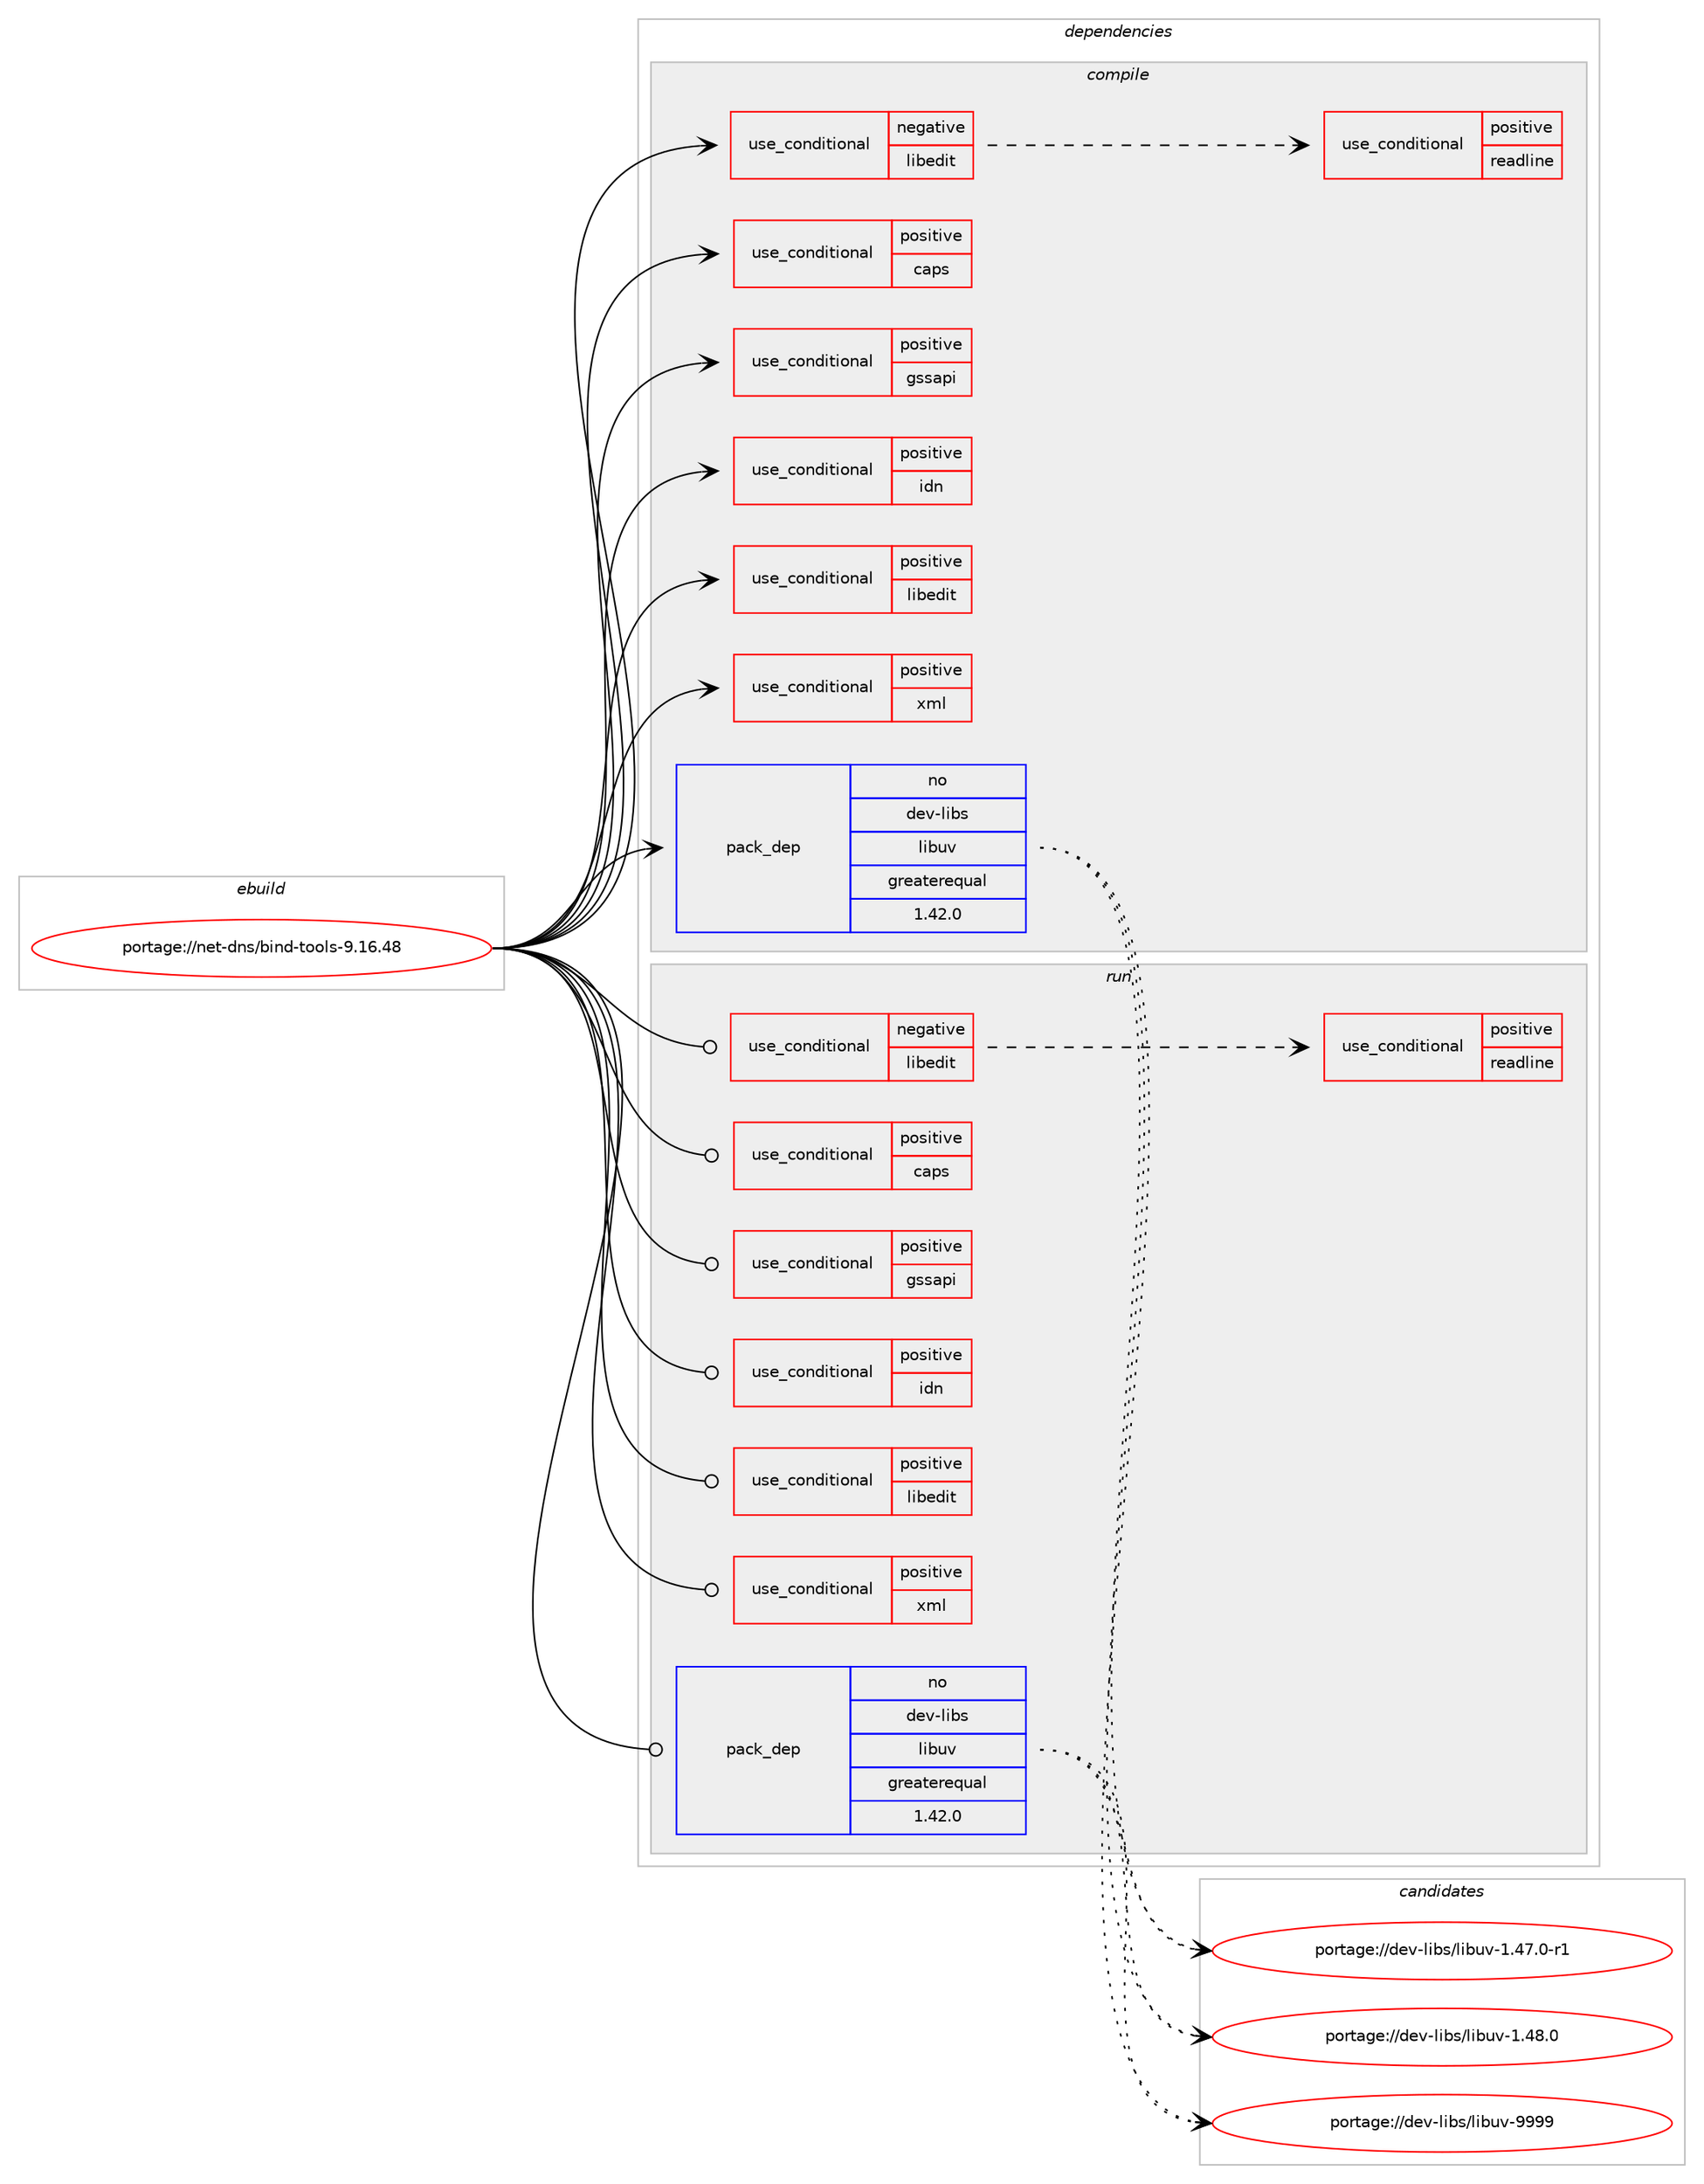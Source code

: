 digraph prolog {

# *************
# Graph options
# *************

newrank=true;
concentrate=true;
compound=true;
graph [rankdir=LR,fontname=Helvetica,fontsize=10,ranksep=1.5];#, ranksep=2.5, nodesep=0.2];
edge  [arrowhead=vee];
node  [fontname=Helvetica,fontsize=10];

# **********
# The ebuild
# **********

subgraph cluster_leftcol {
color=gray;
rank=same;
label=<<i>ebuild</i>>;
id [label="portage://net-dns/bind-tools-9.16.48", color=red, width=4, href="../net-dns/bind-tools-9.16.48.svg"];
}

# ****************
# The dependencies
# ****************

subgraph cluster_midcol {
color=gray;
label=<<i>dependencies</i>>;
subgraph cluster_compile {
fillcolor="#eeeeee";
style=filled;
label=<<i>compile</i>>;
subgraph cond1396 {
dependency1685 [label=<<TABLE BORDER="0" CELLBORDER="1" CELLSPACING="0" CELLPADDING="4"><TR><TD ROWSPAN="3" CELLPADDING="10">use_conditional</TD></TR><TR><TD>negative</TD></TR><TR><TD>libedit</TD></TR></TABLE>>, shape=none, color=red];
subgraph cond1397 {
dependency1686 [label=<<TABLE BORDER="0" CELLBORDER="1" CELLSPACING="0" CELLPADDING="4"><TR><TD ROWSPAN="3" CELLPADDING="10">use_conditional</TD></TR><TR><TD>positive</TD></TR><TR><TD>readline</TD></TR></TABLE>>, shape=none, color=red];
# *** BEGIN UNKNOWN DEPENDENCY TYPE (TODO) ***
# dependency1686 -> package_dependency(portage://net-dns/bind-tools-9.16.48,install,no,sys-libs,readline,none,[,,],any_same_slot,[])
# *** END UNKNOWN DEPENDENCY TYPE (TODO) ***

}
dependency1685:e -> dependency1686:w [weight=20,style="dashed",arrowhead="vee"];
}
id:e -> dependency1685:w [weight=20,style="solid",arrowhead="vee"];
subgraph cond1398 {
dependency1687 [label=<<TABLE BORDER="0" CELLBORDER="1" CELLSPACING="0" CELLPADDING="4"><TR><TD ROWSPAN="3" CELLPADDING="10">use_conditional</TD></TR><TR><TD>positive</TD></TR><TR><TD>caps</TD></TR></TABLE>>, shape=none, color=red];
# *** BEGIN UNKNOWN DEPENDENCY TYPE (TODO) ***
# dependency1687 -> package_dependency(portage://net-dns/bind-tools-9.16.48,install,no,sys-libs,libcap,none,[,,],[],[])
# *** END UNKNOWN DEPENDENCY TYPE (TODO) ***

}
id:e -> dependency1687:w [weight=20,style="solid",arrowhead="vee"];
subgraph cond1399 {
dependency1688 [label=<<TABLE BORDER="0" CELLBORDER="1" CELLSPACING="0" CELLPADDING="4"><TR><TD ROWSPAN="3" CELLPADDING="10">use_conditional</TD></TR><TR><TD>positive</TD></TR><TR><TD>gssapi</TD></TR></TABLE>>, shape=none, color=red];
# *** BEGIN UNKNOWN DEPENDENCY TYPE (TODO) ***
# dependency1688 -> package_dependency(portage://net-dns/bind-tools-9.16.48,install,no,virtual,krb5,none,[,,],[],[])
# *** END UNKNOWN DEPENDENCY TYPE (TODO) ***

}
id:e -> dependency1688:w [weight=20,style="solid",arrowhead="vee"];
subgraph cond1400 {
dependency1689 [label=<<TABLE BORDER="0" CELLBORDER="1" CELLSPACING="0" CELLPADDING="4"><TR><TD ROWSPAN="3" CELLPADDING="10">use_conditional</TD></TR><TR><TD>positive</TD></TR><TR><TD>idn</TD></TR></TABLE>>, shape=none, color=red];
# *** BEGIN UNKNOWN DEPENDENCY TYPE (TODO) ***
# dependency1689 -> package_dependency(portage://net-dns/bind-tools-9.16.48,install,no,net-dns,libidn2,none,[,,],any_same_slot,[])
# *** END UNKNOWN DEPENDENCY TYPE (TODO) ***

}
id:e -> dependency1689:w [weight=20,style="solid",arrowhead="vee"];
subgraph cond1401 {
dependency1690 [label=<<TABLE BORDER="0" CELLBORDER="1" CELLSPACING="0" CELLPADDING="4"><TR><TD ROWSPAN="3" CELLPADDING="10">use_conditional</TD></TR><TR><TD>positive</TD></TR><TR><TD>libedit</TD></TR></TABLE>>, shape=none, color=red];
# *** BEGIN UNKNOWN DEPENDENCY TYPE (TODO) ***
# dependency1690 -> package_dependency(portage://net-dns/bind-tools-9.16.48,install,no,dev-libs,libedit,none,[,,],[],[])
# *** END UNKNOWN DEPENDENCY TYPE (TODO) ***

}
id:e -> dependency1690:w [weight=20,style="solid",arrowhead="vee"];
subgraph cond1402 {
dependency1691 [label=<<TABLE BORDER="0" CELLBORDER="1" CELLSPACING="0" CELLPADDING="4"><TR><TD ROWSPAN="3" CELLPADDING="10">use_conditional</TD></TR><TR><TD>positive</TD></TR><TR><TD>xml</TD></TR></TABLE>>, shape=none, color=red];
# *** BEGIN UNKNOWN DEPENDENCY TYPE (TODO) ***
# dependency1691 -> package_dependency(portage://net-dns/bind-tools-9.16.48,install,no,dev-libs,libxml2,none,[,,],[],[])
# *** END UNKNOWN DEPENDENCY TYPE (TODO) ***

}
id:e -> dependency1691:w [weight=20,style="solid",arrowhead="vee"];
subgraph pack274 {
dependency1692 [label=<<TABLE BORDER="0" CELLBORDER="1" CELLSPACING="0" CELLPADDING="4" WIDTH="220"><TR><TD ROWSPAN="6" CELLPADDING="30">pack_dep</TD></TR><TR><TD WIDTH="110">no</TD></TR><TR><TD>dev-libs</TD></TR><TR><TD>libuv</TD></TR><TR><TD>greaterequal</TD></TR><TR><TD>1.42.0</TD></TR></TABLE>>, shape=none, color=blue];
}
id:e -> dependency1692:w [weight=20,style="solid",arrowhead="vee"];
# *** BEGIN UNKNOWN DEPENDENCY TYPE (TODO) ***
# id -> package_dependency(portage://net-dns/bind-tools-9.16.48,install,no,dev-libs,openssl,none,[,,],any_same_slot,[])
# *** END UNKNOWN DEPENDENCY TYPE (TODO) ***

}
subgraph cluster_compileandrun {
fillcolor="#eeeeee";
style=filled;
label=<<i>compile and run</i>>;
}
subgraph cluster_run {
fillcolor="#eeeeee";
style=filled;
label=<<i>run</i>>;
subgraph cond1403 {
dependency1693 [label=<<TABLE BORDER="0" CELLBORDER="1" CELLSPACING="0" CELLPADDING="4"><TR><TD ROWSPAN="3" CELLPADDING="10">use_conditional</TD></TR><TR><TD>negative</TD></TR><TR><TD>libedit</TD></TR></TABLE>>, shape=none, color=red];
subgraph cond1404 {
dependency1694 [label=<<TABLE BORDER="0" CELLBORDER="1" CELLSPACING="0" CELLPADDING="4"><TR><TD ROWSPAN="3" CELLPADDING="10">use_conditional</TD></TR><TR><TD>positive</TD></TR><TR><TD>readline</TD></TR></TABLE>>, shape=none, color=red];
# *** BEGIN UNKNOWN DEPENDENCY TYPE (TODO) ***
# dependency1694 -> package_dependency(portage://net-dns/bind-tools-9.16.48,run,no,sys-libs,readline,none,[,,],any_same_slot,[])
# *** END UNKNOWN DEPENDENCY TYPE (TODO) ***

}
dependency1693:e -> dependency1694:w [weight=20,style="dashed",arrowhead="vee"];
}
id:e -> dependency1693:w [weight=20,style="solid",arrowhead="odot"];
subgraph cond1405 {
dependency1695 [label=<<TABLE BORDER="0" CELLBORDER="1" CELLSPACING="0" CELLPADDING="4"><TR><TD ROWSPAN="3" CELLPADDING="10">use_conditional</TD></TR><TR><TD>positive</TD></TR><TR><TD>caps</TD></TR></TABLE>>, shape=none, color=red];
# *** BEGIN UNKNOWN DEPENDENCY TYPE (TODO) ***
# dependency1695 -> package_dependency(portage://net-dns/bind-tools-9.16.48,run,no,sys-libs,libcap,none,[,,],[],[])
# *** END UNKNOWN DEPENDENCY TYPE (TODO) ***

}
id:e -> dependency1695:w [weight=20,style="solid",arrowhead="odot"];
subgraph cond1406 {
dependency1696 [label=<<TABLE BORDER="0" CELLBORDER="1" CELLSPACING="0" CELLPADDING="4"><TR><TD ROWSPAN="3" CELLPADDING="10">use_conditional</TD></TR><TR><TD>positive</TD></TR><TR><TD>gssapi</TD></TR></TABLE>>, shape=none, color=red];
# *** BEGIN UNKNOWN DEPENDENCY TYPE (TODO) ***
# dependency1696 -> package_dependency(portage://net-dns/bind-tools-9.16.48,run,no,virtual,krb5,none,[,,],[],[])
# *** END UNKNOWN DEPENDENCY TYPE (TODO) ***

}
id:e -> dependency1696:w [weight=20,style="solid",arrowhead="odot"];
subgraph cond1407 {
dependency1697 [label=<<TABLE BORDER="0" CELLBORDER="1" CELLSPACING="0" CELLPADDING="4"><TR><TD ROWSPAN="3" CELLPADDING="10">use_conditional</TD></TR><TR><TD>positive</TD></TR><TR><TD>idn</TD></TR></TABLE>>, shape=none, color=red];
# *** BEGIN UNKNOWN DEPENDENCY TYPE (TODO) ***
# dependency1697 -> package_dependency(portage://net-dns/bind-tools-9.16.48,run,no,net-dns,libidn2,none,[,,],any_same_slot,[])
# *** END UNKNOWN DEPENDENCY TYPE (TODO) ***

}
id:e -> dependency1697:w [weight=20,style="solid",arrowhead="odot"];
subgraph cond1408 {
dependency1698 [label=<<TABLE BORDER="0" CELLBORDER="1" CELLSPACING="0" CELLPADDING="4"><TR><TD ROWSPAN="3" CELLPADDING="10">use_conditional</TD></TR><TR><TD>positive</TD></TR><TR><TD>libedit</TD></TR></TABLE>>, shape=none, color=red];
# *** BEGIN UNKNOWN DEPENDENCY TYPE (TODO) ***
# dependency1698 -> package_dependency(portage://net-dns/bind-tools-9.16.48,run,no,dev-libs,libedit,none,[,,],[],[])
# *** END UNKNOWN DEPENDENCY TYPE (TODO) ***

}
id:e -> dependency1698:w [weight=20,style="solid",arrowhead="odot"];
subgraph cond1409 {
dependency1699 [label=<<TABLE BORDER="0" CELLBORDER="1" CELLSPACING="0" CELLPADDING="4"><TR><TD ROWSPAN="3" CELLPADDING="10">use_conditional</TD></TR><TR><TD>positive</TD></TR><TR><TD>xml</TD></TR></TABLE>>, shape=none, color=red];
# *** BEGIN UNKNOWN DEPENDENCY TYPE (TODO) ***
# dependency1699 -> package_dependency(portage://net-dns/bind-tools-9.16.48,run,no,dev-libs,libxml2,none,[,,],[],[])
# *** END UNKNOWN DEPENDENCY TYPE (TODO) ***

}
id:e -> dependency1699:w [weight=20,style="solid",arrowhead="odot"];
subgraph pack275 {
dependency1700 [label=<<TABLE BORDER="0" CELLBORDER="1" CELLSPACING="0" CELLPADDING="4" WIDTH="220"><TR><TD ROWSPAN="6" CELLPADDING="30">pack_dep</TD></TR><TR><TD WIDTH="110">no</TD></TR><TR><TD>dev-libs</TD></TR><TR><TD>libuv</TD></TR><TR><TD>greaterequal</TD></TR><TR><TD>1.42.0</TD></TR></TABLE>>, shape=none, color=blue];
}
id:e -> dependency1700:w [weight=20,style="solid",arrowhead="odot"];
# *** BEGIN UNKNOWN DEPENDENCY TYPE (TODO) ***
# id -> package_dependency(portage://net-dns/bind-tools-9.16.48,run,no,dev-libs,openssl,none,[,,],any_same_slot,[])
# *** END UNKNOWN DEPENDENCY TYPE (TODO) ***

}
}

# **************
# The candidates
# **************

subgraph cluster_choices {
rank=same;
color=gray;
label=<<i>candidates</i>>;

subgraph choice274 {
color=black;
nodesep=1;
choice10010111845108105981154710810598117118454946525546484511449 [label="portage://dev-libs/libuv-1.47.0-r1", color=red, width=4,href="../dev-libs/libuv-1.47.0-r1.svg"];
choice1001011184510810598115471081059811711845494652564648 [label="portage://dev-libs/libuv-1.48.0", color=red, width=4,href="../dev-libs/libuv-1.48.0.svg"];
choice100101118451081059811547108105981171184557575757 [label="portage://dev-libs/libuv-9999", color=red, width=4,href="../dev-libs/libuv-9999.svg"];
dependency1692:e -> choice10010111845108105981154710810598117118454946525546484511449:w [style=dotted,weight="100"];
dependency1692:e -> choice1001011184510810598115471081059811711845494652564648:w [style=dotted,weight="100"];
dependency1692:e -> choice100101118451081059811547108105981171184557575757:w [style=dotted,weight="100"];
}
subgraph choice275 {
color=black;
nodesep=1;
choice10010111845108105981154710810598117118454946525546484511449 [label="portage://dev-libs/libuv-1.47.0-r1", color=red, width=4,href="../dev-libs/libuv-1.47.0-r1.svg"];
choice1001011184510810598115471081059811711845494652564648 [label="portage://dev-libs/libuv-1.48.0", color=red, width=4,href="../dev-libs/libuv-1.48.0.svg"];
choice100101118451081059811547108105981171184557575757 [label="portage://dev-libs/libuv-9999", color=red, width=4,href="../dev-libs/libuv-9999.svg"];
dependency1700:e -> choice10010111845108105981154710810598117118454946525546484511449:w [style=dotted,weight="100"];
dependency1700:e -> choice1001011184510810598115471081059811711845494652564648:w [style=dotted,weight="100"];
dependency1700:e -> choice100101118451081059811547108105981171184557575757:w [style=dotted,weight="100"];
}
}

}
